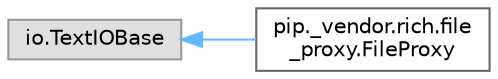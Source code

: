 digraph "Graphical Class Hierarchy"
{
 // LATEX_PDF_SIZE
  bgcolor="transparent";
  edge [fontname=Helvetica,fontsize=10,labelfontname=Helvetica,labelfontsize=10];
  node [fontname=Helvetica,fontsize=10,shape=box,height=0.2,width=0.4];
  rankdir="LR";
  Node0 [id="Node000000",label="io.TextIOBase",height=0.2,width=0.4,color="grey60", fillcolor="#E0E0E0", style="filled",tooltip=" "];
  Node0 -> Node1 [id="edge3524_Node000000_Node000001",dir="back",color="steelblue1",style="solid",tooltip=" "];
  Node1 [id="Node000001",label="pip._vendor.rich.file\l_proxy.FileProxy",height=0.2,width=0.4,color="grey40", fillcolor="white", style="filled",URL="$d7/df1/classpip_1_1__vendor_1_1rich_1_1file__proxy_1_1FileProxy.html",tooltip=" "];
}
